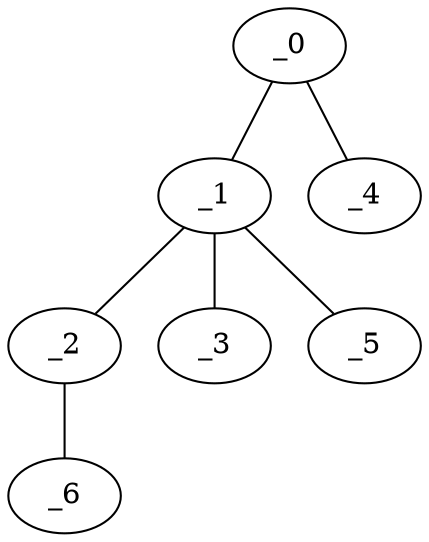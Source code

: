 graph YP1_0058 {
	_0	 [x="0.52",
		y="2.98"];
	_1	 [x="1.51",
		y="2.01"];
	_0 -- _1;
	_4	 [x="2.11863",
		y="0.903039"];
	_0 -- _4;
	_2	 [x="1.49",
		y="0.51"];
	_1 -- _2;
	_3	 [x="2.52243",
		y="3.08729"];
	_1 -- _3;
	_5	 [x="1.20835",
		y="0.202776"];
	_1 -- _5;
	_6	 [x="0.0163094",
		y="0.729211"];
	_2 -- _6;
}
